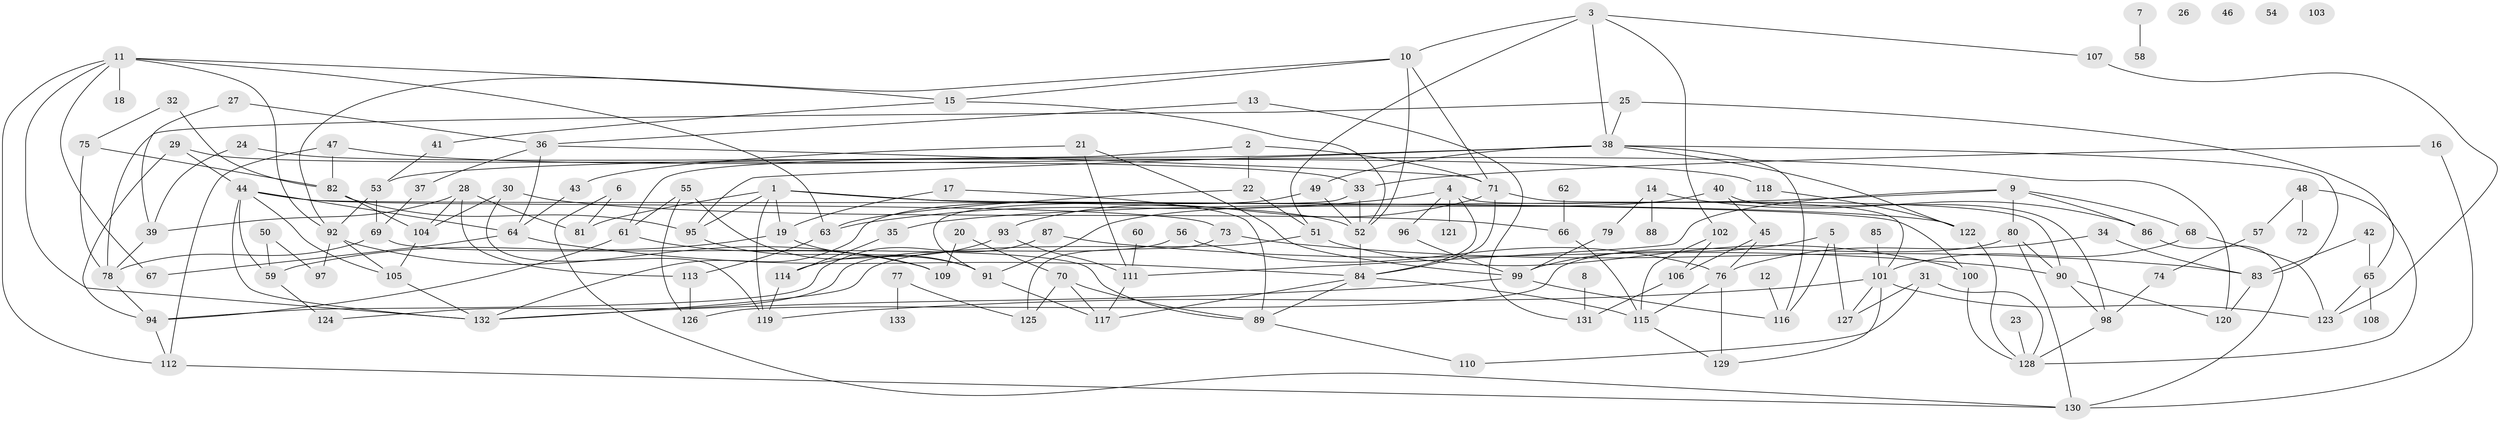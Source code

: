 // Generated by graph-tools (version 1.1) at 2025/33/03/09/25 02:33:27]
// undirected, 133 vertices, 216 edges
graph export_dot {
graph [start="1"]
  node [color=gray90,style=filled];
  1;
  2;
  3;
  4;
  5;
  6;
  7;
  8;
  9;
  10;
  11;
  12;
  13;
  14;
  15;
  16;
  17;
  18;
  19;
  20;
  21;
  22;
  23;
  24;
  25;
  26;
  27;
  28;
  29;
  30;
  31;
  32;
  33;
  34;
  35;
  36;
  37;
  38;
  39;
  40;
  41;
  42;
  43;
  44;
  45;
  46;
  47;
  48;
  49;
  50;
  51;
  52;
  53;
  54;
  55;
  56;
  57;
  58;
  59;
  60;
  61;
  62;
  63;
  64;
  65;
  66;
  67;
  68;
  69;
  70;
  71;
  72;
  73;
  74;
  75;
  76;
  77;
  78;
  79;
  80;
  81;
  82;
  83;
  84;
  85;
  86;
  87;
  88;
  89;
  90;
  91;
  92;
  93;
  94;
  95;
  96;
  97;
  98;
  99;
  100;
  101;
  102;
  103;
  104;
  105;
  106;
  107;
  108;
  109;
  110;
  111;
  112;
  113;
  114;
  115;
  116;
  117;
  118;
  119;
  120;
  121;
  122;
  123;
  124;
  125;
  126;
  127;
  128;
  129;
  130;
  131;
  132;
  133;
  1 -- 19;
  1 -- 52;
  1 -- 81;
  1 -- 95;
  1 -- 119;
  1 -- 122;
  2 -- 22;
  2 -- 61;
  2 -- 71;
  3 -- 10;
  3 -- 38;
  3 -- 51;
  3 -- 102;
  3 -- 107;
  4 -- 63;
  4 -- 84;
  4 -- 96;
  4 -- 101;
  4 -- 121;
  5 -- 99;
  5 -- 116;
  5 -- 127;
  6 -- 81;
  6 -- 130;
  7 -- 58;
  8 -- 131;
  9 -- 35;
  9 -- 68;
  9 -- 80;
  9 -- 86;
  9 -- 111;
  10 -- 15;
  10 -- 52;
  10 -- 71;
  10 -- 92;
  11 -- 15;
  11 -- 18;
  11 -- 63;
  11 -- 67;
  11 -- 92;
  11 -- 112;
  11 -- 132;
  12 -- 116;
  13 -- 36;
  13 -- 131;
  14 -- 79;
  14 -- 86;
  14 -- 88;
  15 -- 41;
  15 -- 52;
  16 -- 33;
  16 -- 130;
  17 -- 19;
  17 -- 89;
  19 -- 59;
  19 -- 91;
  20 -- 70;
  20 -- 109;
  21 -- 43;
  21 -- 99;
  21 -- 111;
  22 -- 51;
  22 -- 63;
  23 -- 128;
  24 -- 39;
  24 -- 118;
  25 -- 38;
  25 -- 65;
  25 -- 78;
  27 -- 36;
  27 -- 39;
  28 -- 39;
  28 -- 81;
  28 -- 104;
  28 -- 113;
  29 -- 33;
  29 -- 44;
  29 -- 94;
  30 -- 66;
  30 -- 104;
  30 -- 119;
  31 -- 110;
  31 -- 127;
  31 -- 128;
  32 -- 75;
  32 -- 82;
  33 -- 52;
  33 -- 91;
  34 -- 76;
  34 -- 83;
  35 -- 114;
  36 -- 37;
  36 -- 64;
  36 -- 71;
  37 -- 69;
  38 -- 49;
  38 -- 53;
  38 -- 83;
  38 -- 95;
  38 -- 116;
  38 -- 122;
  39 -- 78;
  40 -- 45;
  40 -- 91;
  40 -- 98;
  41 -- 53;
  42 -- 65;
  42 -- 83;
  43 -- 64;
  44 -- 59;
  44 -- 64;
  44 -- 73;
  44 -- 100;
  44 -- 105;
  44 -- 132;
  45 -- 76;
  45 -- 106;
  47 -- 82;
  47 -- 112;
  47 -- 120;
  48 -- 57;
  48 -- 72;
  48 -- 128;
  49 -- 52;
  49 -- 132;
  50 -- 59;
  50 -- 97;
  51 -- 100;
  51 -- 132;
  52 -- 84;
  53 -- 69;
  53 -- 92;
  55 -- 61;
  55 -- 91;
  55 -- 126;
  56 -- 76;
  56 -- 124;
  57 -- 74;
  59 -- 124;
  60 -- 111;
  61 -- 94;
  61 -- 109;
  62 -- 66;
  63 -- 113;
  64 -- 67;
  64 -- 84;
  65 -- 108;
  65 -- 123;
  66 -- 115;
  68 -- 101;
  68 -- 123;
  69 -- 78;
  69 -- 89;
  70 -- 89;
  70 -- 117;
  70 -- 125;
  71 -- 84;
  71 -- 90;
  71 -- 93;
  73 -- 83;
  73 -- 125;
  74 -- 98;
  75 -- 78;
  75 -- 82;
  76 -- 115;
  76 -- 129;
  77 -- 125;
  77 -- 133;
  78 -- 94;
  79 -- 99;
  80 -- 90;
  80 -- 126;
  80 -- 130;
  82 -- 95;
  82 -- 104;
  83 -- 120;
  84 -- 89;
  84 -- 115;
  84 -- 117;
  85 -- 101;
  86 -- 130;
  87 -- 90;
  87 -- 94;
  89 -- 110;
  90 -- 98;
  90 -- 120;
  91 -- 117;
  92 -- 97;
  92 -- 105;
  92 -- 109;
  93 -- 111;
  93 -- 114;
  94 -- 112;
  95 -- 109;
  96 -- 99;
  98 -- 128;
  99 -- 116;
  99 -- 132;
  100 -- 128;
  101 -- 119;
  101 -- 123;
  101 -- 127;
  101 -- 129;
  102 -- 106;
  102 -- 115;
  104 -- 105;
  105 -- 132;
  106 -- 131;
  107 -- 123;
  111 -- 117;
  112 -- 130;
  113 -- 126;
  114 -- 119;
  115 -- 129;
  118 -- 122;
  122 -- 128;
}
